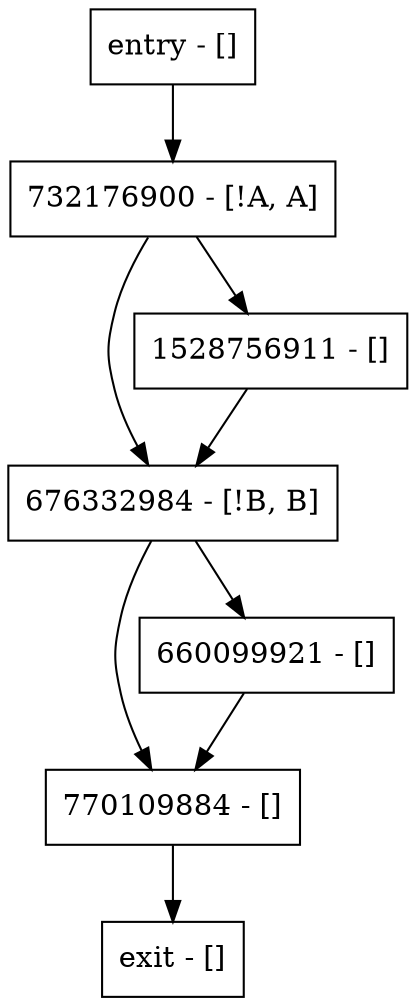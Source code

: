 digraph main {
node [shape=record];
entry [label="entry - []"];
exit [label="exit - []"];
676332984 [label="676332984 - [!B, B]"];
770109884 [label="770109884 - []"];
660099921 [label="660099921 - []"];
732176900 [label="732176900 - [!A, A]"];
1528756911 [label="1528756911 - []"];
entry;
exit;
entry -> 732176900;
676332984 -> 770109884;
676332984 -> 660099921;
770109884 -> exit;
660099921 -> 770109884;
732176900 -> 676332984;
732176900 -> 1528756911;
1528756911 -> 676332984;
}

